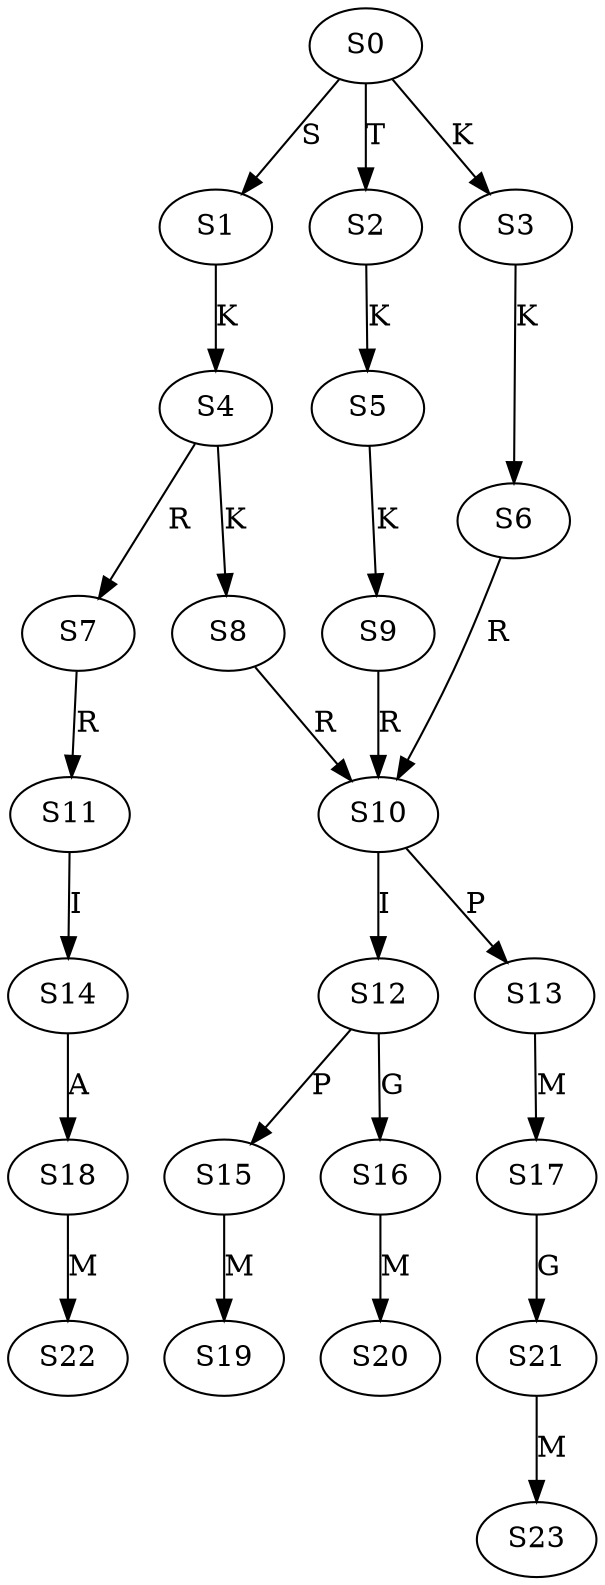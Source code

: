 strict digraph  {
	S0 -> S1 [ label = S ];
	S0 -> S2 [ label = T ];
	S0 -> S3 [ label = K ];
	S1 -> S4 [ label = K ];
	S2 -> S5 [ label = K ];
	S3 -> S6 [ label = K ];
	S4 -> S7 [ label = R ];
	S4 -> S8 [ label = K ];
	S5 -> S9 [ label = K ];
	S6 -> S10 [ label = R ];
	S7 -> S11 [ label = R ];
	S8 -> S10 [ label = R ];
	S9 -> S10 [ label = R ];
	S10 -> S12 [ label = I ];
	S10 -> S13 [ label = P ];
	S11 -> S14 [ label = I ];
	S12 -> S15 [ label = P ];
	S12 -> S16 [ label = G ];
	S13 -> S17 [ label = M ];
	S14 -> S18 [ label = A ];
	S15 -> S19 [ label = M ];
	S16 -> S20 [ label = M ];
	S17 -> S21 [ label = G ];
	S18 -> S22 [ label = M ];
	S21 -> S23 [ label = M ];
}
